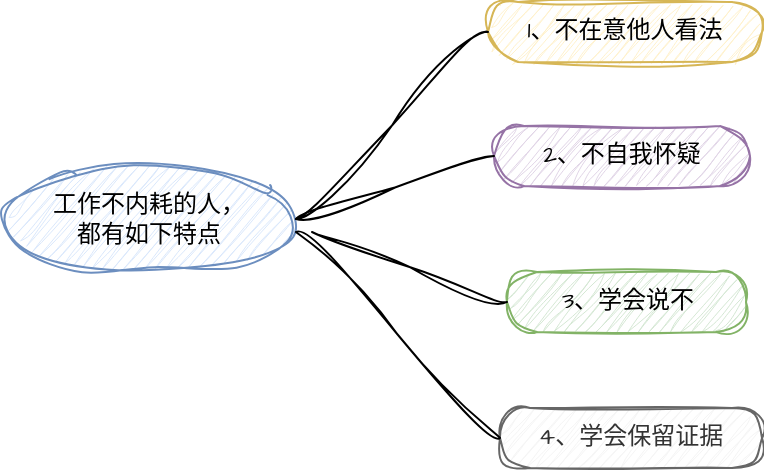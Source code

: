<mxfile version="24.6.1" type="github">
  <diagram name="第 1 页" id="C3_wugI1nmvauM8fIa14">
    <mxGraphModel dx="2014" dy="957" grid="0" gridSize="10" guides="1" tooltips="1" connect="1" arrows="1" fold="1" page="0" pageScale="1" pageWidth="827" pageHeight="1169" math="0" shadow="0">
      <root>
        <mxCell id="0" />
        <mxCell id="1" parent="0" />
        <mxCell id="mL5RU-DeZBIJpvp3iBkB-1" value="工作不内耗的人，&lt;div&gt;都有如下特点&lt;/div&gt;" style="ellipse;whiteSpace=wrap;html=1;align=center;newEdgeStyle={&quot;edgeStyle&quot;:&quot;entityRelationEdgeStyle&quot;,&quot;startArrow&quot;:&quot;none&quot;,&quot;endArrow&quot;:&quot;none&quot;,&quot;segment&quot;:10,&quot;curved&quot;:1,&quot;sourcePerimeterSpacing&quot;:0,&quot;targetPerimeterSpacing&quot;:0};treeFolding=1;treeMoving=1;sketch=1;hachureGap=4;jiggle=2;curveFitting=1;fontFamily=Architects Daughter;fontSource=https%3A%2F%2Ffonts.googleapis.com%2Fcss%3Ffamily%3DArchitects%2BDaughter;fillColor=#dae8fc;strokeColor=#6c8ebf;" vertex="1" parent="1">
          <mxGeometry x="23" y="165" width="147" height="53" as="geometry" />
        </mxCell>
        <mxCell id="mL5RU-DeZBIJpvp3iBkB-2" value="1、不在意他人看法" style="whiteSpace=wrap;html=1;rounded=1;arcSize=50;align=center;verticalAlign=middle;strokeWidth=1;autosize=1;spacing=4;treeFolding=1;treeMoving=1;newEdgeStyle={&quot;edgeStyle&quot;:&quot;entityRelationEdgeStyle&quot;,&quot;startArrow&quot;:&quot;none&quot;,&quot;endArrow&quot;:&quot;none&quot;,&quot;segment&quot;:10,&quot;curved&quot;:1,&quot;sourcePerimeterSpacing&quot;:0,&quot;targetPerimeterSpacing&quot;:0};sketch=1;hachureGap=4;jiggle=2;curveFitting=1;fontFamily=Architects Daughter;fontSource=https%3A%2F%2Ffonts.googleapis.com%2Fcss%3Ffamily%3DArchitects%2BDaughter;fillColor=#fff2cc;strokeColor=#d6b656;" vertex="1" parent="1">
          <mxGeometry x="266" y="83" width="137" height="30" as="geometry" />
        </mxCell>
        <mxCell id="mL5RU-DeZBIJpvp3iBkB-3" value="" style="edgeStyle=entityRelationEdgeStyle;startArrow=none;endArrow=none;segment=10;curved=1;sourcePerimeterSpacing=0;targetPerimeterSpacing=0;rounded=0;sketch=1;hachureGap=4;jiggle=2;curveFitting=1;fontFamily=Architects Daughter;fontSource=https%3A%2F%2Ffonts.googleapis.com%2Fcss%3Ffamily%3DArchitects%2BDaughter;fontSize=16;startSize=14;endSize=14;exitX=1;exitY=0.5;exitDx=0;exitDy=0;" edge="1" parent="1" source="mL5RU-DeZBIJpvp3iBkB-1" target="mL5RU-DeZBIJpvp3iBkB-2">
          <mxGeometry relative="1" as="geometry">
            <mxPoint x="166" y="118" as="sourcePoint" />
          </mxGeometry>
        </mxCell>
        <mxCell id="mL5RU-DeZBIJpvp3iBkB-4" value="2、不自我怀疑" style="whiteSpace=wrap;html=1;rounded=1;arcSize=50;align=center;verticalAlign=middle;strokeWidth=1;autosize=1;spacing=4;treeFolding=1;treeMoving=1;newEdgeStyle={&quot;edgeStyle&quot;:&quot;entityRelationEdgeStyle&quot;,&quot;startArrow&quot;:&quot;none&quot;,&quot;endArrow&quot;:&quot;none&quot;,&quot;segment&quot;:10,&quot;curved&quot;:1,&quot;sourcePerimeterSpacing&quot;:0,&quot;targetPerimeterSpacing&quot;:0};sketch=1;hachureGap=4;jiggle=2;curveFitting=1;fontFamily=Architects Daughter;fontSource=https%3A%2F%2Ffonts.googleapis.com%2Fcss%3Ffamily%3DArchitects%2BDaughter;fillColor=#e1d5e7;strokeColor=#9673a6;" vertex="1" parent="1">
          <mxGeometry x="269" y="145" width="128" height="30" as="geometry" />
        </mxCell>
        <mxCell id="mL5RU-DeZBIJpvp3iBkB-5" value="" style="edgeStyle=entityRelationEdgeStyle;startArrow=none;endArrow=none;segment=10;curved=1;sourcePerimeterSpacing=0;targetPerimeterSpacing=0;rounded=0;sketch=1;hachureGap=4;jiggle=2;curveFitting=1;fontFamily=Architects Daughter;fontSource=https%3A%2F%2Ffonts.googleapis.com%2Fcss%3Ffamily%3DArchitects%2BDaughter;fontSize=16;startSize=14;endSize=14;entryX=0;entryY=0.5;entryDx=0;entryDy=0;exitX=1;exitY=0.5;exitDx=0;exitDy=0;" edge="1" parent="1" source="mL5RU-DeZBIJpvp3iBkB-1" target="mL5RU-DeZBIJpvp3iBkB-4">
          <mxGeometry relative="1" as="geometry">
            <mxPoint x="163" y="121" as="sourcePoint" />
            <mxPoint x="265" y="91" as="targetPoint" />
            <Array as="points">
              <mxPoint x="173" y="156" />
              <mxPoint x="171" y="153" />
              <mxPoint x="173" y="150" />
              <mxPoint x="160" y="166" />
              <mxPoint x="169" y="175" />
              <mxPoint x="165" y="102" />
            </Array>
          </mxGeometry>
        </mxCell>
        <mxCell id="mL5RU-DeZBIJpvp3iBkB-6" value="3、学会说不" style="whiteSpace=wrap;html=1;rounded=1;arcSize=50;align=center;verticalAlign=middle;strokeWidth=1;autosize=1;spacing=4;treeFolding=1;treeMoving=1;newEdgeStyle={&quot;edgeStyle&quot;:&quot;entityRelationEdgeStyle&quot;,&quot;startArrow&quot;:&quot;none&quot;,&quot;endArrow&quot;:&quot;none&quot;,&quot;segment&quot;:10,&quot;curved&quot;:1,&quot;sourcePerimeterSpacing&quot;:0,&quot;targetPerimeterSpacing&quot;:0};sketch=1;hachureGap=4;jiggle=2;curveFitting=1;fontFamily=Architects Daughter;fontSource=https%3A%2F%2Ffonts.googleapis.com%2Fcss%3Ffamily%3DArchitects%2BDaughter;fillColor=#d5e8d4;strokeColor=#82b366;" vertex="1" parent="1">
          <mxGeometry x="275.5" y="218" width="119.5" height="30" as="geometry" />
        </mxCell>
        <mxCell id="mL5RU-DeZBIJpvp3iBkB-7" value="" style="edgeStyle=entityRelationEdgeStyle;startArrow=none;endArrow=none;segment=10;curved=1;sourcePerimeterSpacing=0;targetPerimeterSpacing=0;rounded=0;sketch=1;hachureGap=4;jiggle=2;curveFitting=1;fontFamily=Architects Daughter;fontSource=https%3A%2F%2Ffonts.googleapis.com%2Fcss%3Ffamily%3DArchitects%2BDaughter;fontSize=16;startSize=14;endSize=14;entryX=0;entryY=0.5;entryDx=0;entryDy=0;" edge="1" parent="1" target="mL5RU-DeZBIJpvp3iBkB-6">
          <mxGeometry relative="1" as="geometry">
            <mxPoint x="178" y="198" as="sourcePoint" />
            <mxPoint x="282" y="250" as="targetPoint" />
            <Array as="points">
              <mxPoint x="193" y="215" />
              <mxPoint x="189" y="247" />
            </Array>
          </mxGeometry>
        </mxCell>
        <mxCell id="mL5RU-DeZBIJpvp3iBkB-8" value="4、学会保留证据" style="whiteSpace=wrap;html=1;rounded=1;arcSize=50;align=center;verticalAlign=middle;strokeWidth=1;autosize=1;spacing=4;treeFolding=1;treeMoving=1;newEdgeStyle={&quot;edgeStyle&quot;:&quot;entityRelationEdgeStyle&quot;,&quot;startArrow&quot;:&quot;none&quot;,&quot;endArrow&quot;:&quot;none&quot;,&quot;segment&quot;:10,&quot;curved&quot;:1,&quot;sourcePerimeterSpacing&quot;:0,&quot;targetPerimeterSpacing&quot;:0};sketch=1;hachureGap=4;jiggle=2;curveFitting=1;fontFamily=Architects Daughter;fontSource=https%3A%2F%2Ffonts.googleapis.com%2Fcss%3Ffamily%3DArchitects%2BDaughter;fillColor=#f5f5f5;fontColor=#333333;strokeColor=#666666;" vertex="1" parent="1">
          <mxGeometry x="272" y="286" width="131" height="30" as="geometry" />
        </mxCell>
        <mxCell id="mL5RU-DeZBIJpvp3iBkB-9" value="" style="edgeStyle=entityRelationEdgeStyle;startArrow=none;endArrow=none;segment=10;curved=1;sourcePerimeterSpacing=0;targetPerimeterSpacing=0;rounded=0;sketch=1;hachureGap=4;jiggle=2;curveFitting=1;fontFamily=Architects Daughter;fontSource=https%3A%2F%2Ffonts.googleapis.com%2Fcss%3Ffamily%3DArchitects%2BDaughter;fontSize=16;startSize=14;endSize=14;entryX=0;entryY=0.5;entryDx=0;entryDy=0;" edge="1" parent="1" target="mL5RU-DeZBIJpvp3iBkB-8">
          <mxGeometry relative="1" as="geometry">
            <mxPoint x="170" y="198" as="sourcePoint" />
            <mxPoint x="270" y="170" as="targetPoint" />
            <Array as="points">
              <mxPoint x="167" y="197" />
              <mxPoint x="181" y="135" />
              <mxPoint x="177" y="167" />
            </Array>
          </mxGeometry>
        </mxCell>
      </root>
    </mxGraphModel>
  </diagram>
</mxfile>

